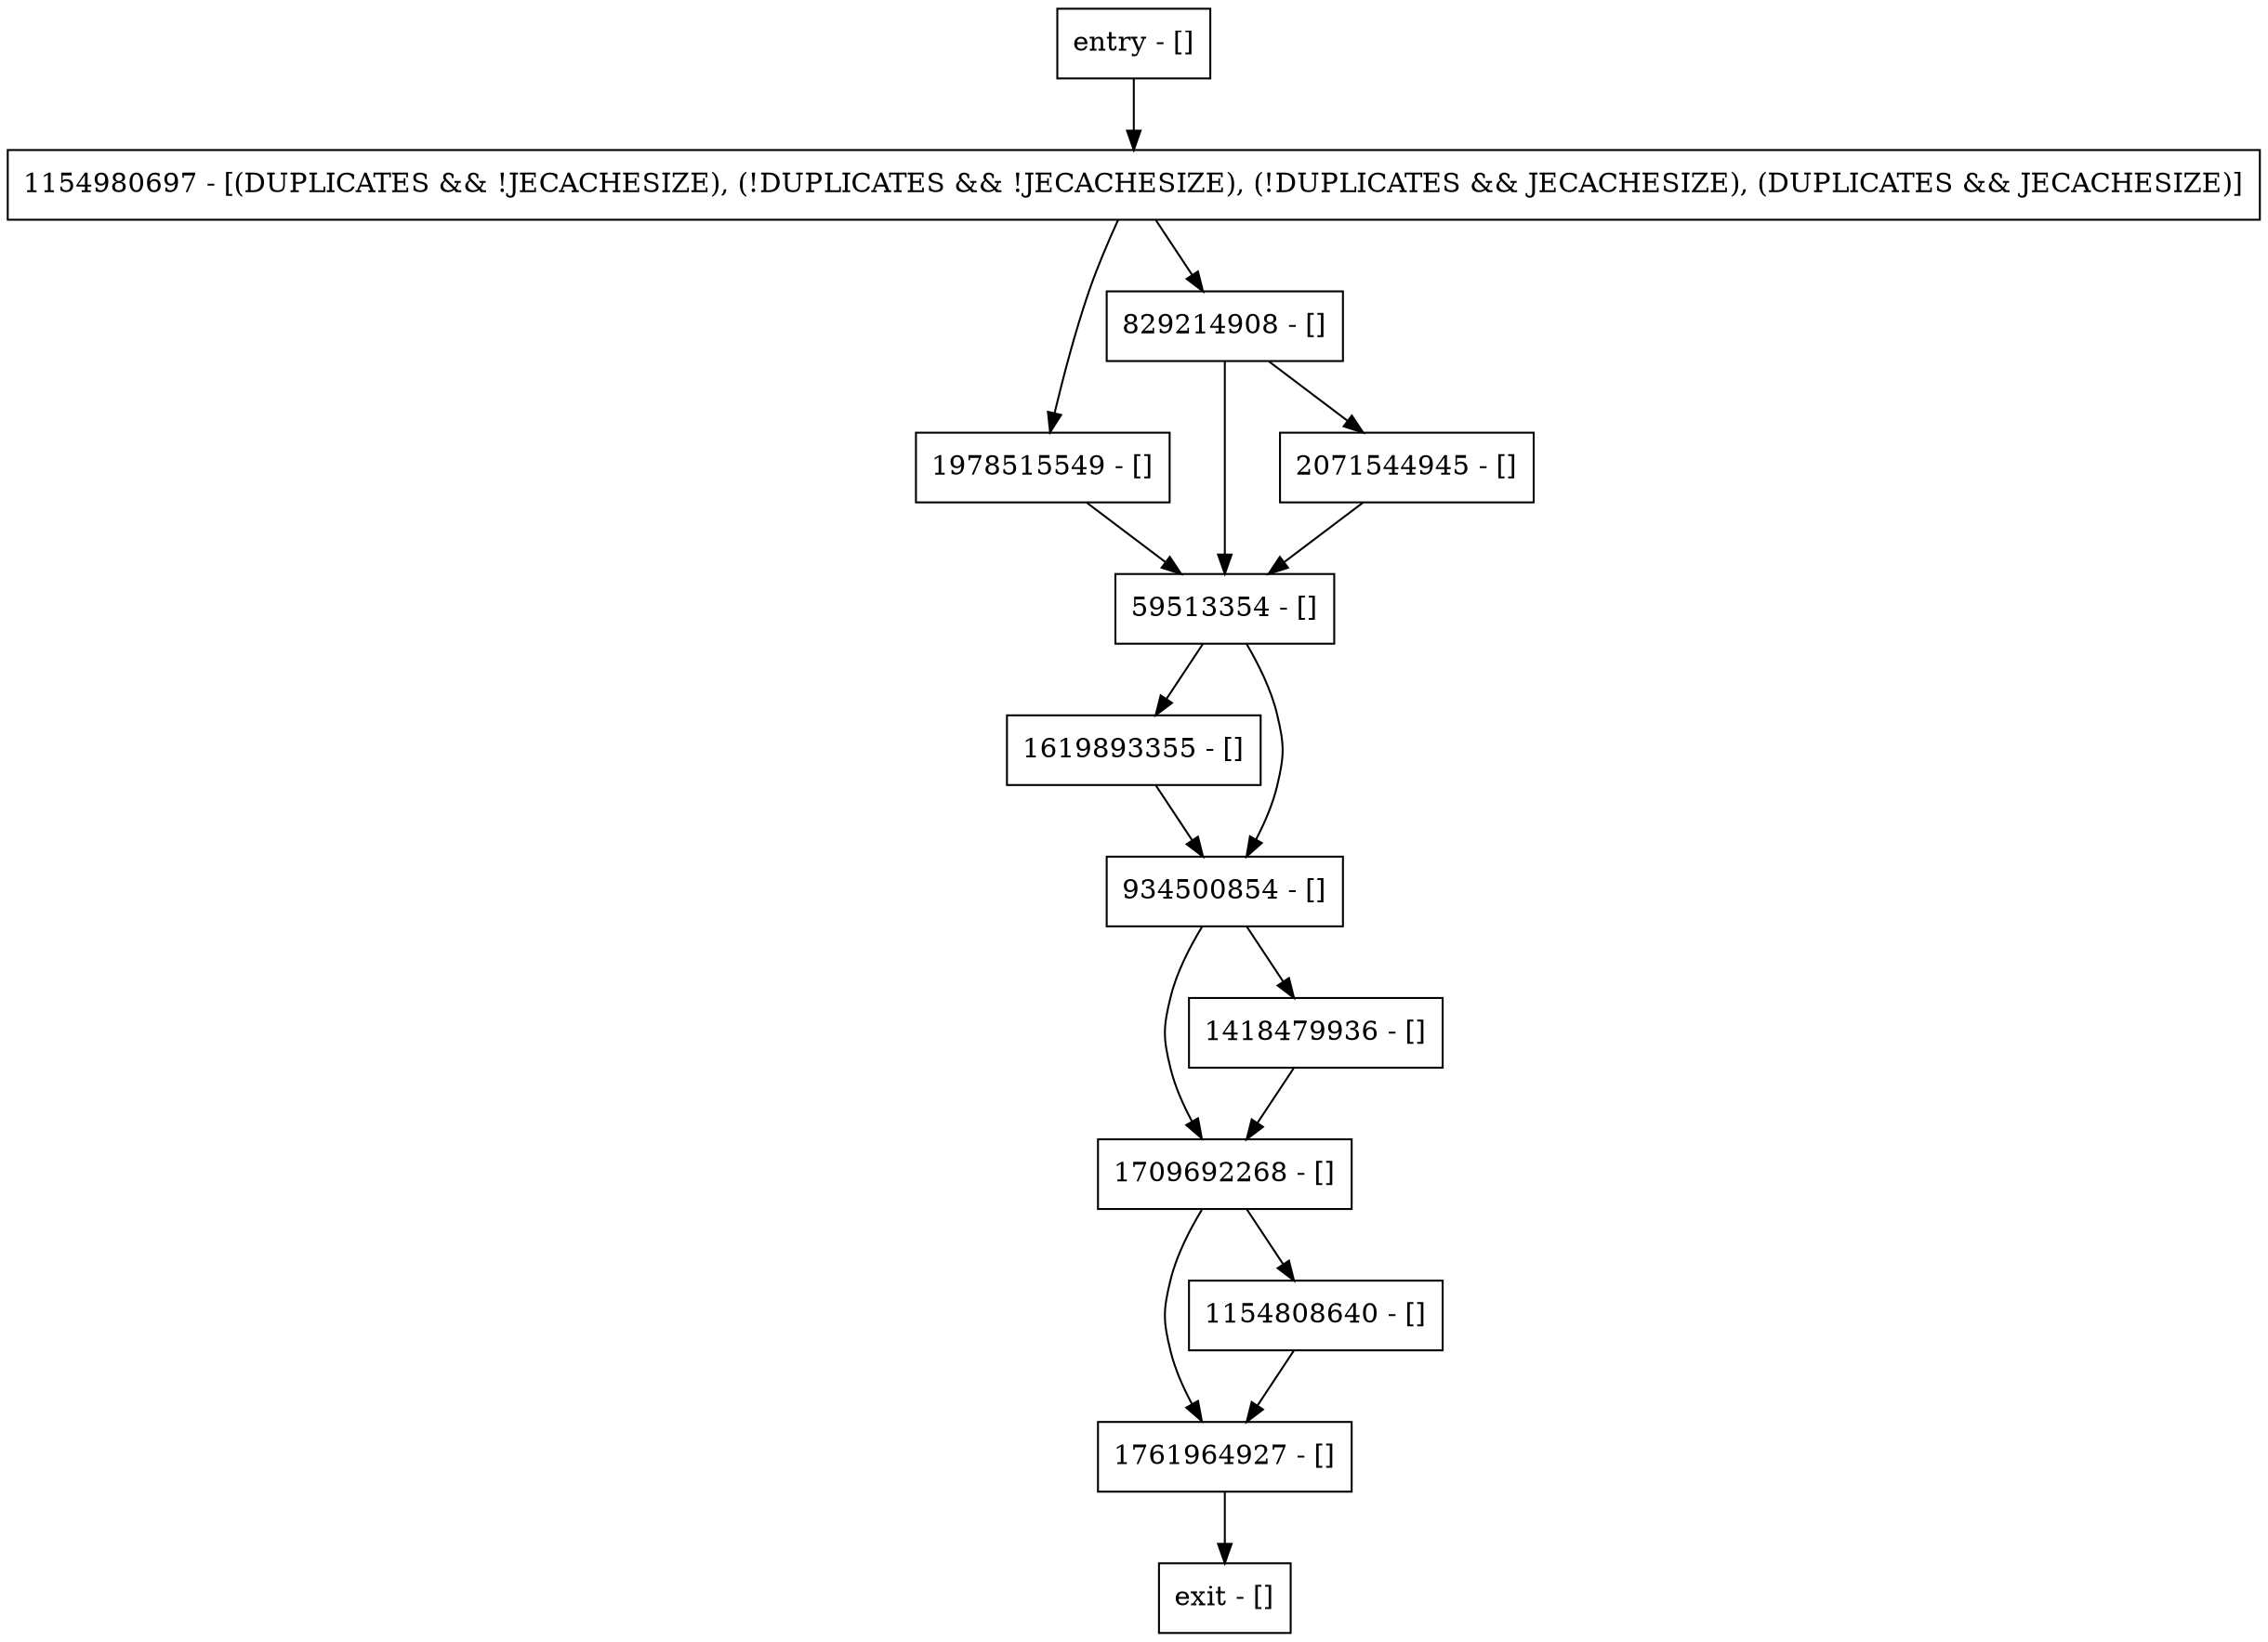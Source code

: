 digraph writeToLog {
node [shape=record];
1761964927 [label="1761964927 - []"];
59513354 [label="59513354 - []"];
1154808640 [label="1154808640 - []"];
1709692268 [label="1709692268 - []"];
1619893355 [label="1619893355 - []"];
1978515549 [label="1978515549 - []"];
entry [label="entry - []"];
exit [label="exit - []"];
934500854 [label="934500854 - []"];
1154980697 [label="1154980697 - [(DUPLICATES && !JECACHESIZE), (!DUPLICATES && !JECACHESIZE), (!DUPLICATES && JECACHESIZE), (DUPLICATES && JECACHESIZE)]"];
829214908 [label="829214908 - []"];
2071544945 [label="2071544945 - []"];
1418479936 [label="1418479936 - []"];
entry;
exit;
1761964927 -> exit;
59513354 -> 934500854;
59513354 -> 1619893355;
1154808640 -> 1761964927;
1709692268 -> 1761964927;
1709692268 -> 1154808640;
1619893355 -> 934500854;
1978515549 -> 59513354;
entry -> 1154980697;
934500854 -> 1418479936;
934500854 -> 1709692268;
1154980697 -> 829214908;
1154980697 -> 1978515549;
829214908 -> 59513354;
829214908 -> 2071544945;
2071544945 -> 59513354;
1418479936 -> 1709692268;
}
